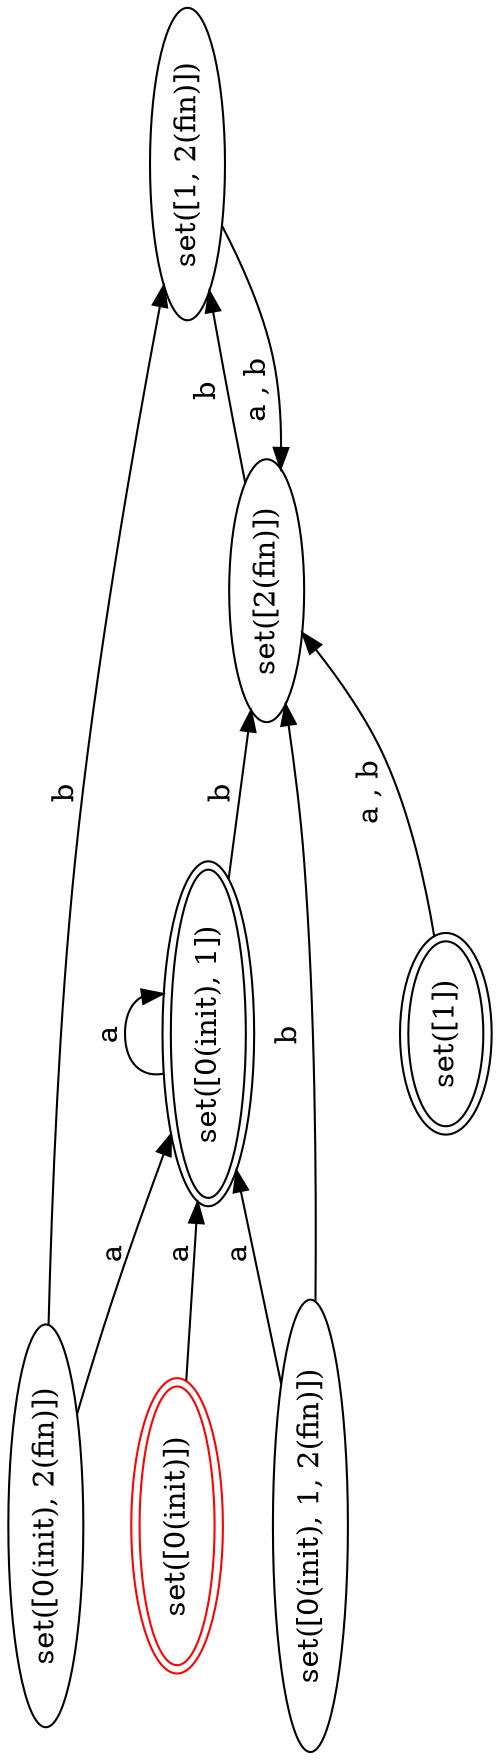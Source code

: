digraph a { 
 graph [rotate = 90];
 rankdir=LR
0[ label ="set([0(init)])", color=red peripheries=2 ];
0 -> 2 [ label = "a" ];
1[ label ="set([1])",peripheries=2 ];
1 -> 3 [ label = "a , b" ];
2[ label ="set([0(init), 1])",peripheries=2 ];
2 -> 2 [ label = "a" ];
2 -> 3 [ label = "b" ];
3[ label ="set([2(fin)])",];
3 -> 5 [ label = "b" ];
4[ label ="set([0(init), 2(fin)])",];
4 -> 2 [ label = "a" ];
4 -> 5 [ label = "b" ];
5[ label ="set([1, 2(fin)])",];
5 -> 3 [ label = "a , b" ];
6[ label ="set([0(init), 1, 2(fin)])",];
6 -> 2 [ label = "a" ];
6 -> 3 [ label = "b" ];
}
